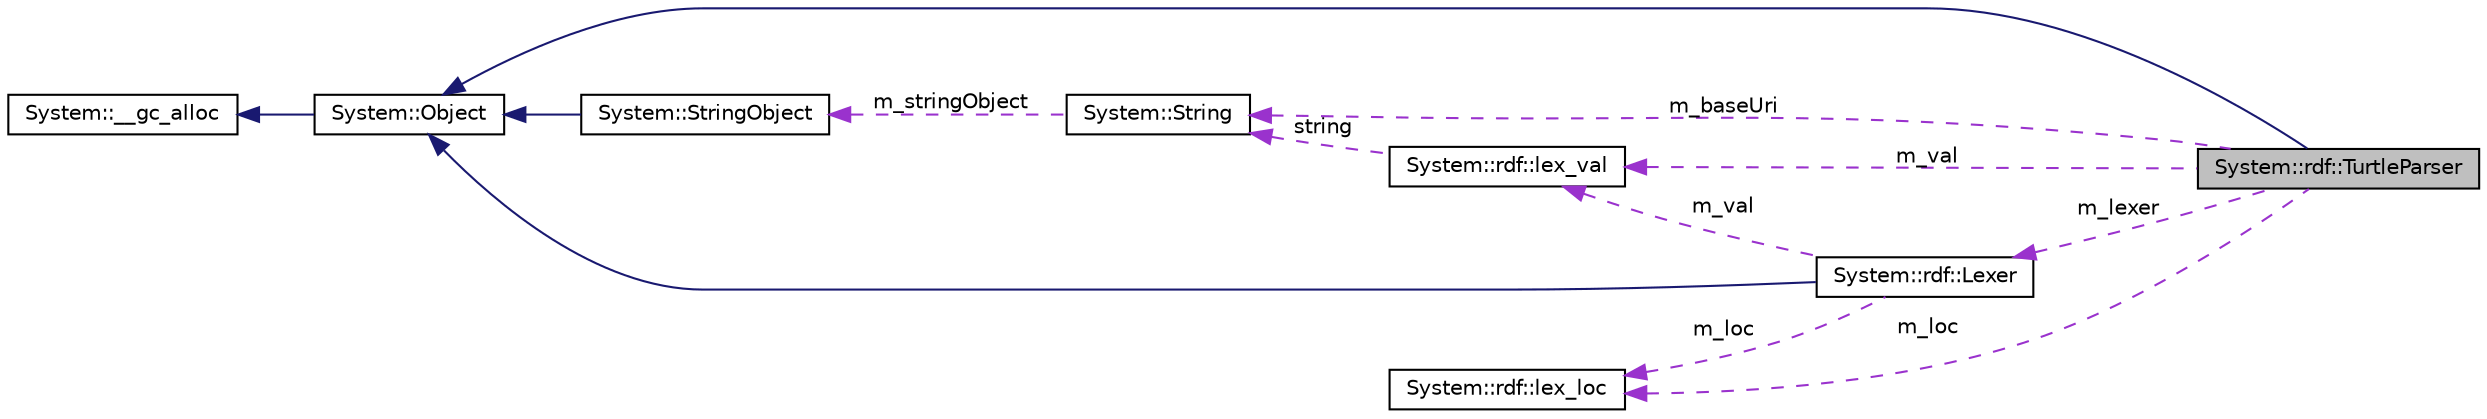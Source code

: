 digraph G
{
  edge [fontname="Helvetica",fontsize="10",labelfontname="Helvetica",labelfontsize="10"];
  node [fontname="Helvetica",fontsize="10",shape=record];
  rankdir="LR";
  Node1 [label="System::rdf::TurtleParser",height=0.2,width=0.4,color="black", fillcolor="grey75", style="filled" fontcolor="black"];
  Node2 -> Node1 [dir="back",color="midnightblue",fontsize="10",style="solid",fontname="Helvetica"];
  Node2 [label="System::Object",height=0.2,width=0.4,color="black", fillcolor="white", style="filled",URL="$class_system_1_1_object.html"];
  Node3 -> Node2 [dir="back",color="midnightblue",fontsize="10",style="solid",fontname="Helvetica"];
  Node3 [label="System::__gc_alloc",height=0.2,width=0.4,color="black", fillcolor="white", style="filled",URL="$class_system_1_1____gc__alloc.html"];
  Node4 -> Node1 [dir="back",color="darkorchid3",fontsize="10",style="dashed",label=" m_val" ,fontname="Helvetica"];
  Node4 [label="System::rdf::lex_val",height=0.2,width=0.4,color="black", fillcolor="white", style="filled",URL="$struct_system_1_1rdf_1_1lex__val.html"];
  Node5 -> Node4 [dir="back",color="darkorchid3",fontsize="10",style="dashed",label=" string" ,fontname="Helvetica"];
  Node5 [label="System::String",height=0.2,width=0.4,color="black", fillcolor="white", style="filled",URL="$class_system_1_1_string.html"];
  Node6 -> Node5 [dir="back",color="darkorchid3",fontsize="10",style="dashed",label=" m_stringObject" ,fontname="Helvetica"];
  Node6 [label="System::StringObject",height=0.2,width=0.4,color="black", fillcolor="white", style="filled",URL="$class_system_1_1_string_object.html"];
  Node2 -> Node6 [dir="back",color="midnightblue",fontsize="10",style="solid",fontname="Helvetica"];
  Node7 -> Node1 [dir="back",color="darkorchid3",fontsize="10",style="dashed",label=" m_loc" ,fontname="Helvetica"];
  Node7 [label="System::rdf::lex_loc",height=0.2,width=0.4,color="black", fillcolor="white", style="filled",URL="$struct_system_1_1rdf_1_1lex__loc.html"];
  Node5 -> Node1 [dir="back",color="darkorchid3",fontsize="10",style="dashed",label=" m_baseUri" ,fontname="Helvetica"];
  Node8 -> Node1 [dir="back",color="darkorchid3",fontsize="10",style="dashed",label=" m_lexer" ,fontname="Helvetica"];
  Node8 [label="System::rdf::Lexer",height=0.2,width=0.4,color="black", fillcolor="white", style="filled",URL="$class_system_1_1rdf_1_1_lexer.html"];
  Node2 -> Node8 [dir="back",color="midnightblue",fontsize="10",style="solid",fontname="Helvetica"];
  Node4 -> Node8 [dir="back",color="darkorchid3",fontsize="10",style="dashed",label=" m_val" ,fontname="Helvetica"];
  Node7 -> Node8 [dir="back",color="darkorchid3",fontsize="10",style="dashed",label=" m_loc" ,fontname="Helvetica"];
}

